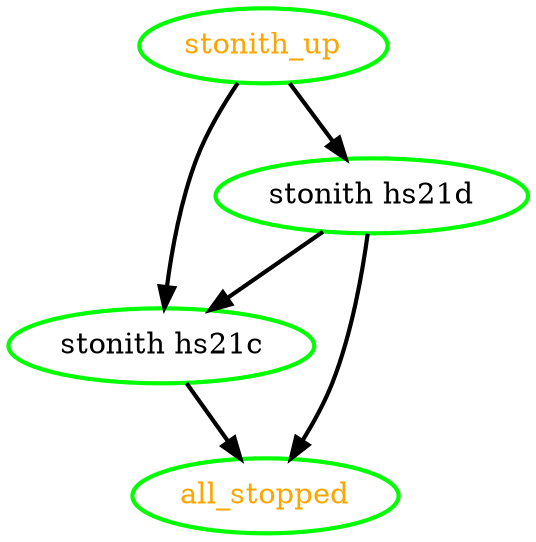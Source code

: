 digraph "g" {
"all_stopped" [ style=bold color="green" fontcolor="orange"  ]
"stonith hs21c" -> "all_stopped" [ style = bold]
"stonith hs21c" [ style=bold color="green" fontcolor="black"  ]
"stonith hs21d" -> "all_stopped" [ style = bold]
"stonith hs21d" -> "stonith hs21c" [ style = bold]
"stonith hs21d" [ style=bold color="green" fontcolor="black"  ]
"stonith_up" -> "stonith hs21c" [ style = bold]
"stonith_up" -> "stonith hs21d" [ style = bold]
"stonith_up" [ style=bold color="green" fontcolor="orange"  ]
}
